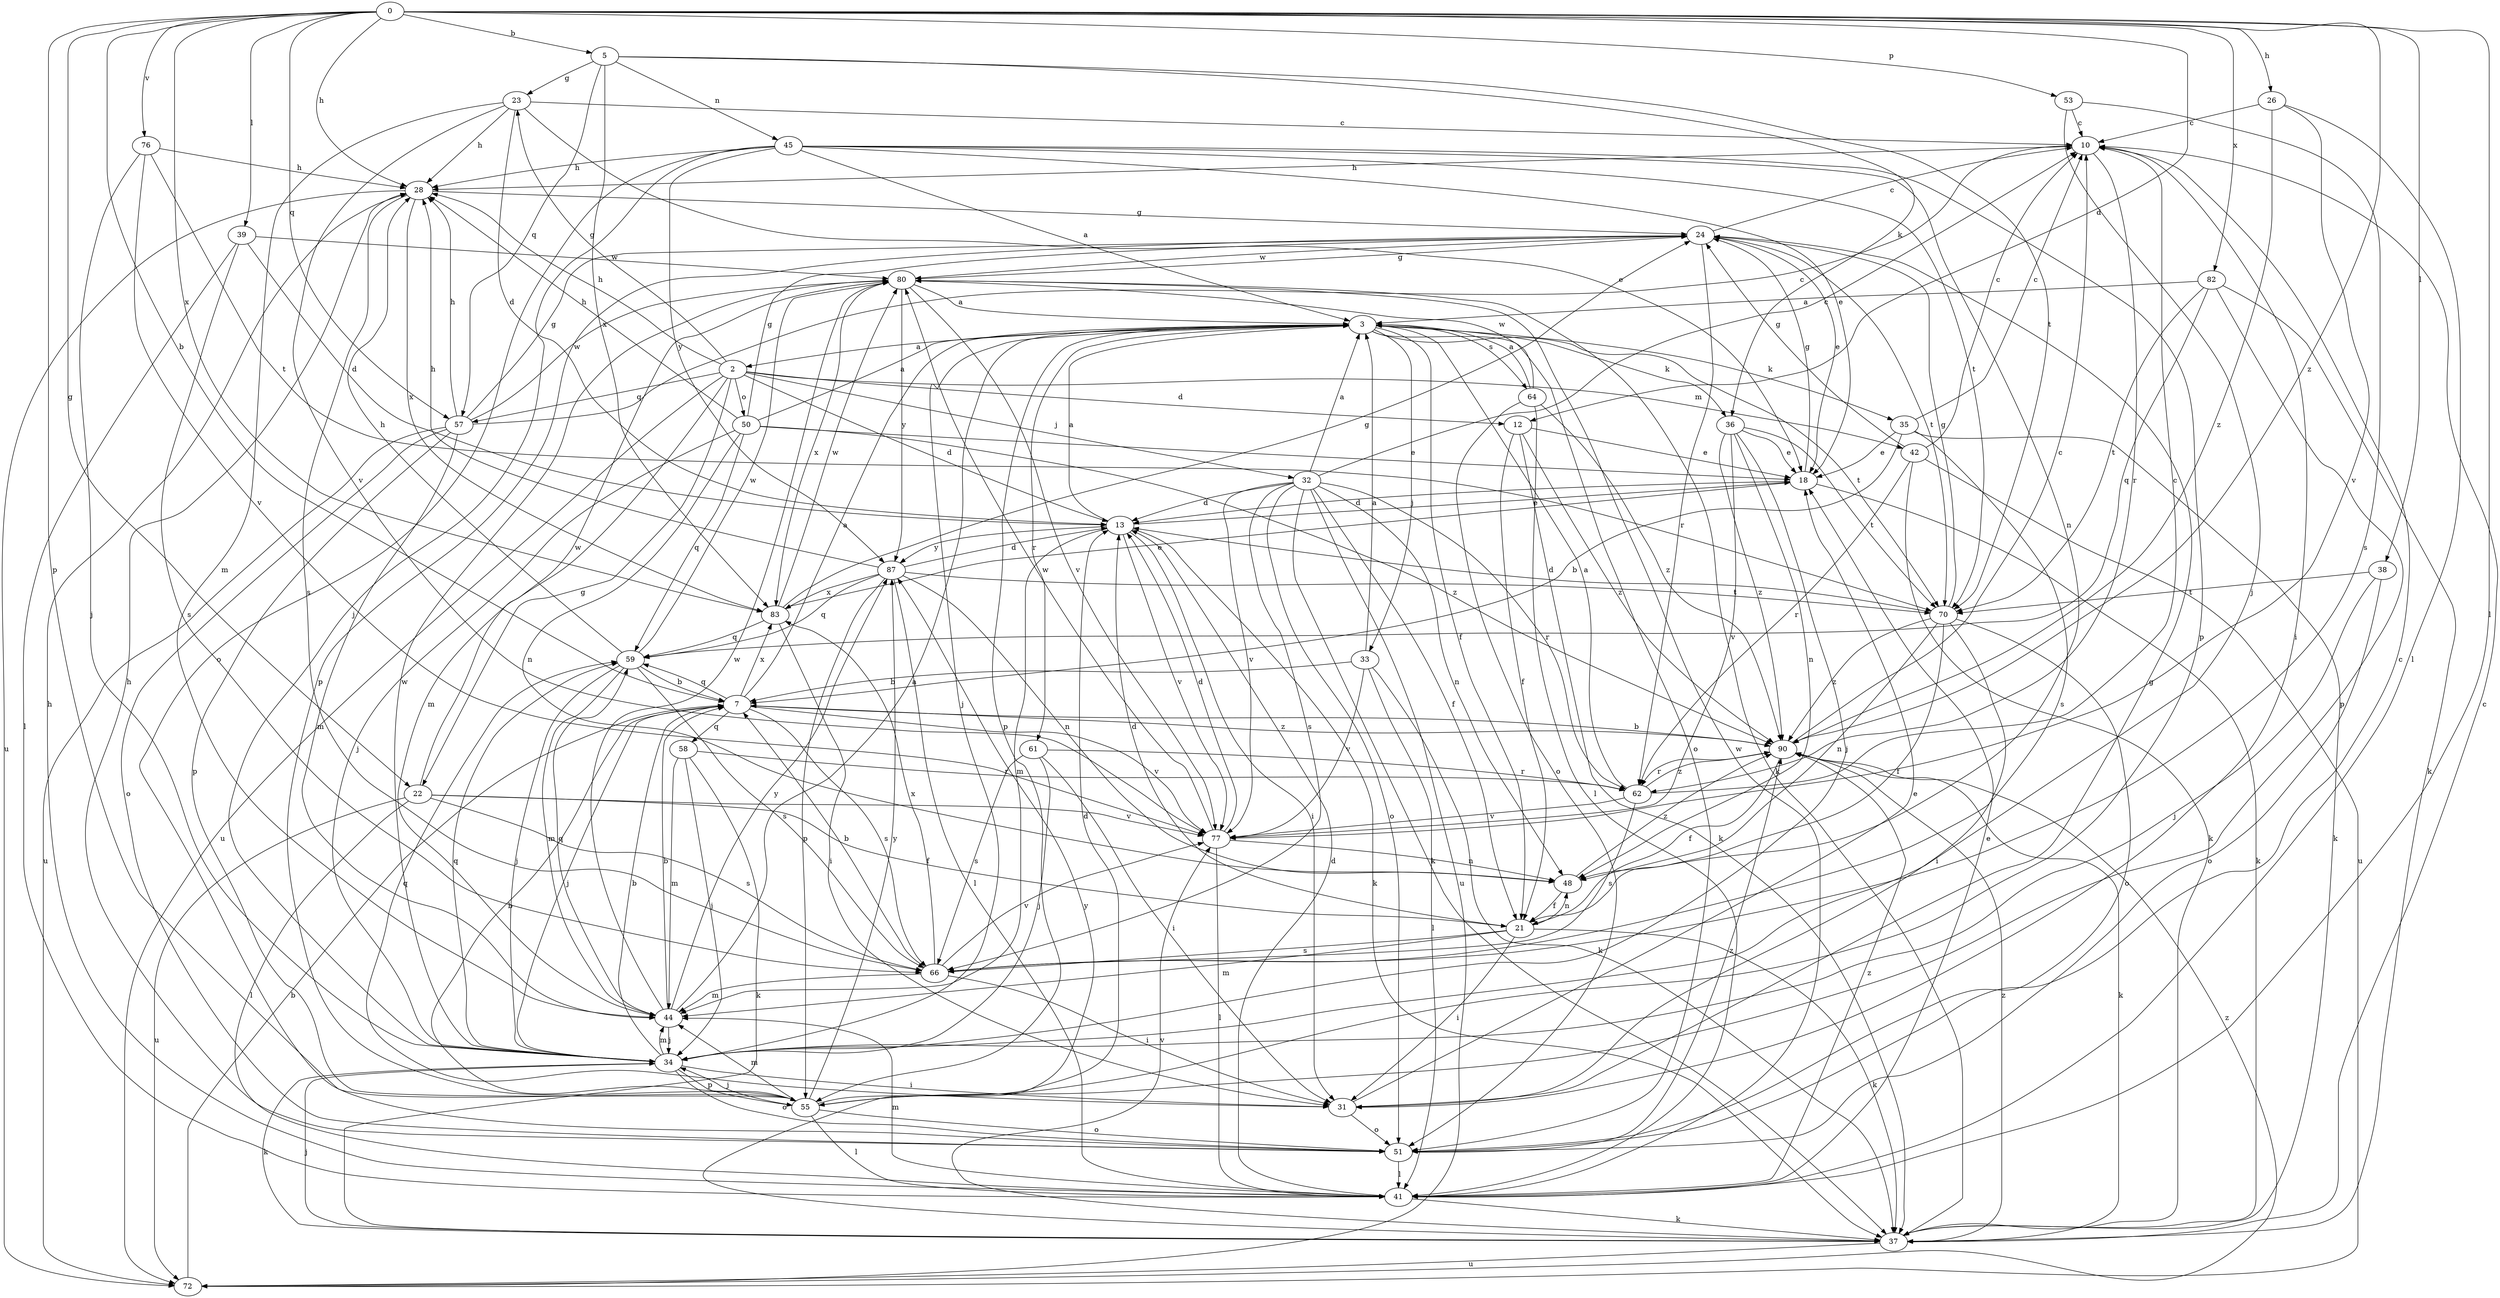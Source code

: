 strict digraph  {
0;
2;
3;
5;
7;
10;
12;
13;
18;
21;
22;
23;
24;
26;
28;
31;
32;
33;
34;
35;
36;
37;
38;
39;
41;
42;
44;
45;
48;
50;
51;
53;
55;
57;
58;
59;
61;
62;
64;
66;
70;
72;
76;
77;
80;
82;
83;
87;
90;
0 -> 5  [label=b];
0 -> 7  [label=b];
0 -> 12  [label=d];
0 -> 22  [label=g];
0 -> 26  [label=h];
0 -> 28  [label=h];
0 -> 38  [label=l];
0 -> 39  [label=l];
0 -> 41  [label=l];
0 -> 53  [label=p];
0 -> 55  [label=p];
0 -> 57  [label=q];
0 -> 76  [label=v];
0 -> 82  [label=x];
0 -> 83  [label=x];
0 -> 90  [label=z];
2 -> 12  [label=d];
2 -> 13  [label=d];
2 -> 22  [label=g];
2 -> 23  [label=g];
2 -> 28  [label=h];
2 -> 32  [label=j];
2 -> 42  [label=m];
2 -> 44  [label=m];
2 -> 50  [label=o];
2 -> 57  [label=q];
2 -> 72  [label=u];
3 -> 2  [label=a];
3 -> 21  [label=f];
3 -> 33  [label=j];
3 -> 34  [label=j];
3 -> 35  [label=k];
3 -> 36  [label=k];
3 -> 51  [label=o];
3 -> 55  [label=p];
3 -> 61  [label=r];
3 -> 64  [label=s];
3 -> 70  [label=t];
5 -> 23  [label=g];
5 -> 36  [label=k];
5 -> 45  [label=n];
5 -> 57  [label=q];
5 -> 70  [label=t];
5 -> 83  [label=x];
7 -> 3  [label=a];
7 -> 34  [label=j];
7 -> 58  [label=q];
7 -> 59  [label=q];
7 -> 66  [label=s];
7 -> 77  [label=v];
7 -> 83  [label=x];
7 -> 90  [label=z];
10 -> 28  [label=h];
10 -> 31  [label=i];
10 -> 62  [label=r];
12 -> 18  [label=e];
12 -> 21  [label=f];
12 -> 37  [label=k];
12 -> 90  [label=z];
13 -> 3  [label=a];
13 -> 18  [label=e];
13 -> 31  [label=i];
13 -> 37  [label=k];
13 -> 44  [label=m];
13 -> 77  [label=v];
13 -> 87  [label=y];
18 -> 13  [label=d];
18 -> 24  [label=g];
18 -> 37  [label=k];
21 -> 13  [label=d];
21 -> 31  [label=i];
21 -> 37  [label=k];
21 -> 44  [label=m];
21 -> 48  [label=n];
21 -> 66  [label=s];
22 -> 21  [label=f];
22 -> 41  [label=l];
22 -> 66  [label=s];
22 -> 72  [label=u];
22 -> 77  [label=v];
22 -> 80  [label=w];
23 -> 10  [label=c];
23 -> 13  [label=d];
23 -> 18  [label=e];
23 -> 28  [label=h];
23 -> 44  [label=m];
23 -> 77  [label=v];
24 -> 10  [label=c];
24 -> 18  [label=e];
24 -> 55  [label=p];
24 -> 62  [label=r];
24 -> 70  [label=t];
24 -> 80  [label=w];
26 -> 10  [label=c];
26 -> 41  [label=l];
26 -> 77  [label=v];
26 -> 90  [label=z];
28 -> 24  [label=g];
28 -> 66  [label=s];
28 -> 72  [label=u];
28 -> 83  [label=x];
31 -> 18  [label=e];
31 -> 24  [label=g];
31 -> 51  [label=o];
31 -> 59  [label=q];
32 -> 3  [label=a];
32 -> 10  [label=c];
32 -> 13  [label=d];
32 -> 21  [label=f];
32 -> 37  [label=k];
32 -> 48  [label=n];
32 -> 51  [label=o];
32 -> 62  [label=r];
32 -> 66  [label=s];
32 -> 72  [label=u];
32 -> 77  [label=v];
33 -> 3  [label=a];
33 -> 7  [label=b];
33 -> 37  [label=k];
33 -> 41  [label=l];
33 -> 77  [label=v];
34 -> 7  [label=b];
34 -> 31  [label=i];
34 -> 37  [label=k];
34 -> 44  [label=m];
34 -> 51  [label=o];
34 -> 55  [label=p];
34 -> 59  [label=q];
34 -> 80  [label=w];
35 -> 7  [label=b];
35 -> 10  [label=c];
35 -> 18  [label=e];
35 -> 37  [label=k];
35 -> 66  [label=s];
36 -> 18  [label=e];
36 -> 34  [label=j];
36 -> 48  [label=n];
36 -> 70  [label=t];
36 -> 77  [label=v];
36 -> 90  [label=z];
37 -> 10  [label=c];
37 -> 34  [label=j];
37 -> 72  [label=u];
37 -> 77  [label=v];
37 -> 87  [label=y];
37 -> 90  [label=z];
38 -> 34  [label=j];
38 -> 51  [label=o];
38 -> 70  [label=t];
39 -> 13  [label=d];
39 -> 41  [label=l];
39 -> 66  [label=s];
39 -> 80  [label=w];
41 -> 13  [label=d];
41 -> 18  [label=e];
41 -> 28  [label=h];
41 -> 37  [label=k];
41 -> 44  [label=m];
41 -> 80  [label=w];
41 -> 90  [label=z];
42 -> 10  [label=c];
42 -> 24  [label=g];
42 -> 37  [label=k];
42 -> 62  [label=r];
42 -> 72  [label=u];
44 -> 3  [label=a];
44 -> 7  [label=b];
44 -> 34  [label=j];
44 -> 59  [label=q];
44 -> 80  [label=w];
44 -> 87  [label=y];
45 -> 3  [label=a];
45 -> 18  [label=e];
45 -> 28  [label=h];
45 -> 34  [label=j];
45 -> 48  [label=n];
45 -> 51  [label=o];
45 -> 55  [label=p];
45 -> 70  [label=t];
45 -> 87  [label=y];
48 -> 21  [label=f];
48 -> 90  [label=z];
50 -> 3  [label=a];
50 -> 18  [label=e];
50 -> 24  [label=g];
50 -> 28  [label=h];
50 -> 34  [label=j];
50 -> 48  [label=n];
50 -> 59  [label=q];
50 -> 90  [label=z];
51 -> 10  [label=c];
51 -> 28  [label=h];
51 -> 41  [label=l];
51 -> 90  [label=z];
53 -> 10  [label=c];
53 -> 34  [label=j];
53 -> 66  [label=s];
55 -> 7  [label=b];
55 -> 13  [label=d];
55 -> 34  [label=j];
55 -> 41  [label=l];
55 -> 44  [label=m];
55 -> 51  [label=o];
55 -> 87  [label=y];
57 -> 10  [label=c];
57 -> 24  [label=g];
57 -> 28  [label=h];
57 -> 44  [label=m];
57 -> 51  [label=o];
57 -> 55  [label=p];
57 -> 72  [label=u];
57 -> 80  [label=w];
58 -> 34  [label=j];
58 -> 37  [label=k];
58 -> 44  [label=m];
58 -> 62  [label=r];
59 -> 7  [label=b];
59 -> 28  [label=h];
59 -> 34  [label=j];
59 -> 44  [label=m];
59 -> 66  [label=s];
59 -> 80  [label=w];
61 -> 31  [label=i];
61 -> 34  [label=j];
61 -> 62  [label=r];
61 -> 66  [label=s];
62 -> 3  [label=a];
62 -> 10  [label=c];
62 -> 66  [label=s];
62 -> 77  [label=v];
62 -> 90  [label=z];
64 -> 3  [label=a];
64 -> 41  [label=l];
64 -> 51  [label=o];
64 -> 80  [label=w];
64 -> 90  [label=z];
66 -> 7  [label=b];
66 -> 31  [label=i];
66 -> 44  [label=m];
66 -> 77  [label=v];
66 -> 83  [label=x];
70 -> 13  [label=d];
70 -> 21  [label=f];
70 -> 24  [label=g];
70 -> 31  [label=i];
70 -> 48  [label=n];
70 -> 51  [label=o];
70 -> 90  [label=z];
72 -> 7  [label=b];
72 -> 90  [label=z];
76 -> 28  [label=h];
76 -> 34  [label=j];
76 -> 70  [label=t];
76 -> 77  [label=v];
77 -> 13  [label=d];
77 -> 41  [label=l];
77 -> 48  [label=n];
77 -> 80  [label=w];
80 -> 3  [label=a];
80 -> 24  [label=g];
80 -> 37  [label=k];
80 -> 77  [label=v];
80 -> 83  [label=x];
80 -> 87  [label=y];
82 -> 3  [label=a];
82 -> 37  [label=k];
82 -> 55  [label=p];
82 -> 59  [label=q];
82 -> 70  [label=t];
83 -> 18  [label=e];
83 -> 24  [label=g];
83 -> 31  [label=i];
83 -> 59  [label=q];
83 -> 80  [label=w];
87 -> 13  [label=d];
87 -> 28  [label=h];
87 -> 41  [label=l];
87 -> 48  [label=n];
87 -> 55  [label=p];
87 -> 59  [label=q];
87 -> 70  [label=t];
87 -> 83  [label=x];
90 -> 7  [label=b];
90 -> 10  [label=c];
90 -> 21  [label=f];
90 -> 37  [label=k];
90 -> 62  [label=r];
}
